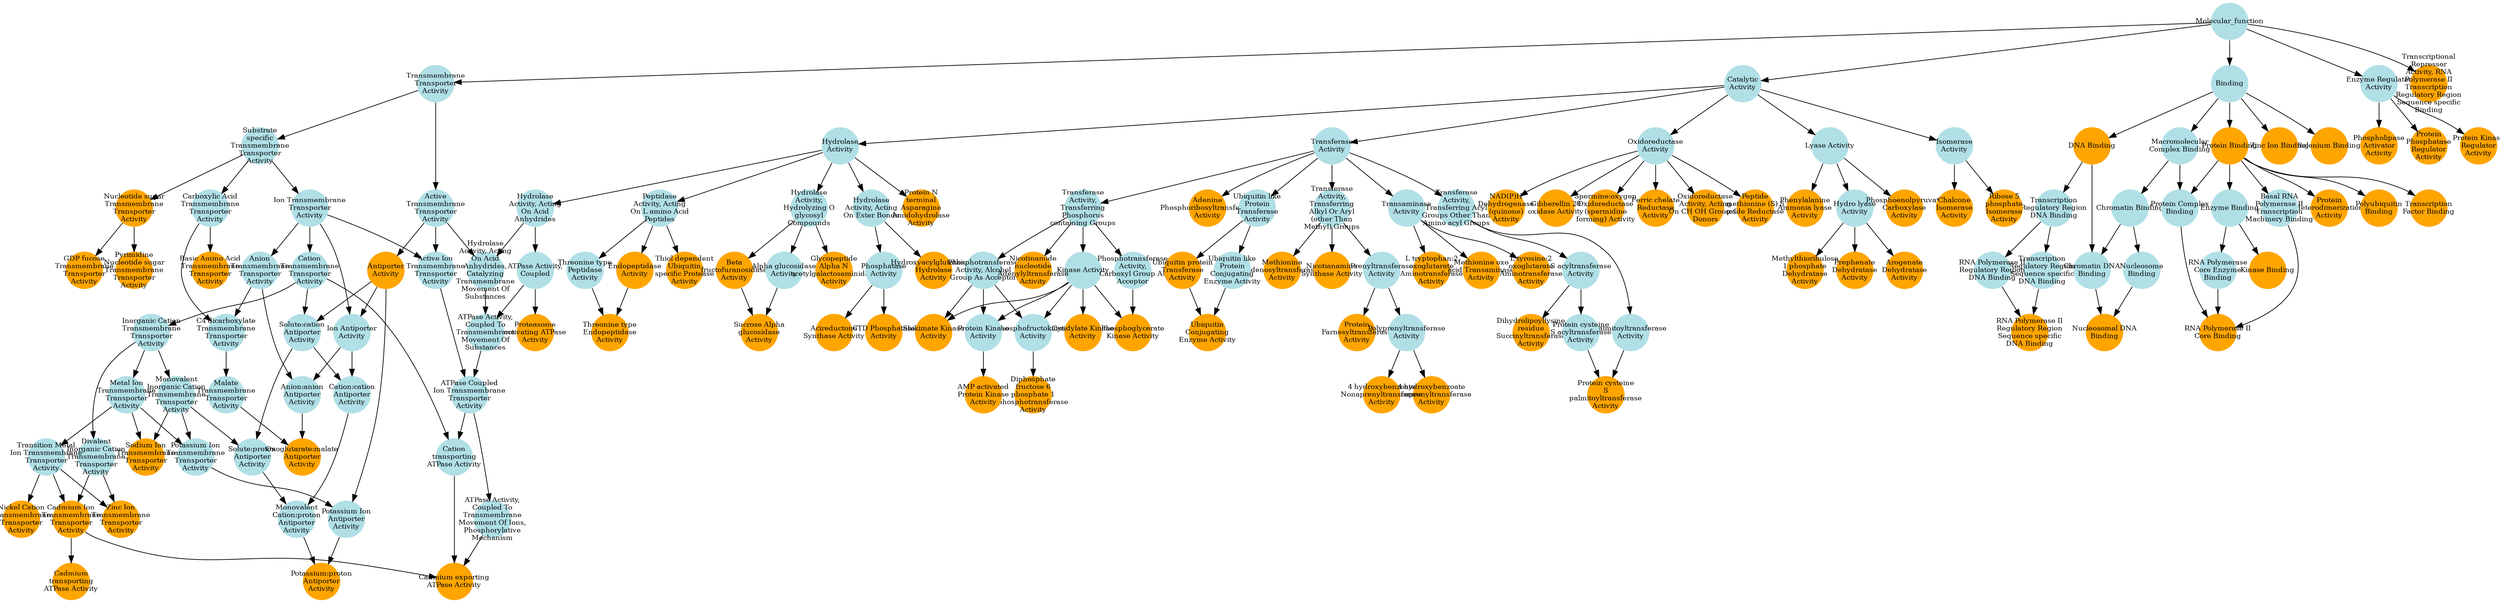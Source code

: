 digraph {
1 [style="filled", fixedsize="true", fontsize="10", shape="circle", width="0.75", fillcolor="powderblue", label="Molecular_function", color="transparent"];
2 [style="filled", fixedsize="true", fontsize="10", shape="circle", width="0.75", fillcolor="powderblue", label="Catalytic
Activity", color="transparent"];
3 [style="filled", fixedsize="true", fontsize="10", shape="circle", width="0.75", fillcolor="powderblue", label="Hydrolase
Activity", color="transparent"];
4 [style="filled", fixedsize="true", fontsize="10", shape="circle", width="0.75", fillcolor="powderblue", label="Peptidase
Activity, Acting
On L amino Acid
Peptides", color="transparent"];
5 [style="filled", fixedsize="true", fontsize="10", shape="circle", width="0.75", fillcolor="orange", label="Endopeptidase
Activity", color="transparent"];
6 [style="filled", fixedsize="true", fontsize="10", shape="circle", width="0.75", fillcolor="powderblue", label="Threonine type
Peptidase
Activity", color="transparent"];
7 [style="filled", fixedsize="true", fontsize="10", shape="circle", width="0.75", fillcolor="orange", label="Threonine type
Endopeptidase
Activity", color="transparent"];
8 [style="filled", fixedsize="true", fontsize="10", shape="circle", width="0.75", fillcolor="powderblue", label="Binding", color="transparent"];
9 [style="filled", fixedsize="true", fontsize="10", shape="circle", width="0.75", fillcolor="powderblue", label="Macromolecular
Complex Binding", color="transparent"];
10 [style="filled", fixedsize="true", fontsize="10", shape="circle", width="0.75", fillcolor="powderblue", label="Chromatin Binding", color="transparent"];
11 [style="filled", fixedsize="true", fontsize="10", shape="circle", width="0.75", fillcolor="orange", label="DNA Binding", color="transparent"];
12 [style="filled", fixedsize="true", fontsize="10", shape="circle", width="0.75", fillcolor="powderblue", label="Chromatin DNA
Binding", color="transparent"];
13 [style="filled", fixedsize="true", fontsize="10", shape="circle", width="0.75", fillcolor="powderblue", label="Nucleosome
Binding", color="transparent"];
14 [style="filled", fixedsize="true", fontsize="10", shape="circle", width="0.75", fillcolor="orange", label="Nucleosomal DNA
Binding", color="transparent"];
15 [style="filled", fixedsize="true", fontsize="10", shape="circle", width="0.75", fillcolor="orange", label="Protein Binding", color="transparent"];
16 [style="filled", fixedsize="true", fontsize="10", shape="circle", width="0.75", fillcolor="orange", label="Protein
Heterodimerization
Activity", color="transparent"];
17 [style="filled", fixedsize="true", fontsize="10", shape="circle", width="0.75", fillcolor="powderblue", label="Transferase
Activity", color="transparent"];
18 [style="filled", fixedsize="true", fontsize="10", shape="circle", width="0.75", fillcolor="powderblue", label="Transferase
Activity,
Transferring
Alkyl Or Aryl
(other Than
Methyl) Groups", color="transparent"];
19 [style="filled", fixedsize="true", fontsize="10", shape="circle", width="0.75", fillcolor="orange", label="Methionine
Adenosyltransferase
Activity", color="transparent"];
20 [style="filled", fixedsize="true", fontsize="10", shape="circle", width="0.75", fillcolor="powderblue", label="Hydrolase
Activity, Acting
On Acid
Anhydrides", color="transparent"];
21 [style="filled", fixedsize="true", fontsize="10", shape="circle", width="0.75", fillcolor="powderblue", label="ATPase Activity,
Coupled", color="transparent"];
22 [style="filled", fixedsize="true", fontsize="10", shape="circle", width="0.75", fillcolor="orange", label="Proteasome
activating ATPase
Activity", color="transparent"];
23 [style="filled", fixedsize="true", fontsize="10", shape="circle", width="0.75", fillcolor="powderblue", label="Transaminase
Activity", color="transparent"];
24 [style="filled", fixedsize="true", fontsize="10", shape="circle", width="0.75", fillcolor="orange", label="L tryptophan:2
oxoglutarate
Aminotransferase
Activity", color="transparent"];
25 [style="filled", fixedsize="true", fontsize="10", shape="circle", width="0.75", fillcolor="powderblue", label="Hydrolase
Activity,
Hydrolyzing O
glycosyl
Compounds", color="transparent"];
26 [style="filled", fixedsize="true", fontsize="10", shape="circle", width="0.75", fillcolor="orange", label="Beta
fructofuranosidase
Activity", color="transparent"];
27 [style="filled", fixedsize="true", fontsize="10", shape="circle", width="0.75", fillcolor="powderblue", label="Alpha glucosidase
Activity", color="transparent"];
28 [style="filled", fixedsize="true", fontsize="10", shape="circle", width="0.75", fillcolor="orange", label="Sucrose Alpha
glucosidase
Activity", color="transparent"];
29 [style="filled", fixedsize="true", fontsize="10", shape="circle", width="0.75", fillcolor="powderblue", label="Transcription
Regulatory Region
DNA Binding", color="transparent"];
30 [style="filled", fixedsize="true", fontsize="10", shape="circle", width="0.75", fillcolor="powderblue", label="Transcription
Regulatory Region
Sequence specific
DNA Binding", color="transparent"];
31 [style="filled", fixedsize="true", fontsize="10", shape="circle", width="0.75", fillcolor="powderblue", label="RNA Polymerase II
Regulatory Region
DNA Binding", color="transparent"];
32 [style="filled", fixedsize="true", fontsize="10", shape="circle", width="0.75", fillcolor="orange", label="RNA Polymerase II
Regulatory Region
Sequence specific
DNA Binding", color="transparent"];
33 [style="filled", fixedsize="true", fontsize="10", shape="circle", width="0.75", fillcolor="powderblue", label="Oxidoreductase
Activity", color="transparent"];
34 [style="filled", fixedsize="true", fontsize="10", shape="circle", width="0.75", fillcolor="orange", label="Ferric chelate
Reductase
Activity", color="transparent"];
35 [style="filled", fixedsize="true", fontsize="10", shape="circle", width="0.75", fillcolor="powderblue", label="Lyase Activity", color="transparent"];
36 [style="filled", fixedsize="true", fontsize="10", shape="circle", width="0.75", fillcolor="orange", label="Phenylalanine
Ammonia lyase
Activity", color="transparent"];
37 [style="filled", fixedsize="true", fontsize="10", shape="circle", width="0.75", fillcolor="powderblue", label="Transferase
Activity,
Transferring Acyl
Groups Other Than
Amino acyl Groups", color="transparent"];
38 [style="filled", fixedsize="true", fontsize="10", shape="circle", width="0.75", fillcolor="powderblue", label="S acyltransferase
Activity", color="transparent"];
39 [style="filled", fixedsize="true", fontsize="10", shape="circle", width="0.75", fillcolor="orange", label="Dihydrolipoyllysine
residue
Succinyltransferase
Activity", color="transparent"];
40 [style="filled", fixedsize="true", fontsize="10", shape="circle", width="0.75", fillcolor="powderblue", label="Transmembrane
Transporter
Activity", color="transparent"];
41 [style="filled", fixedsize="true", fontsize="10", shape="circle", width="0.75", fillcolor="powderblue", label="Active
Transmembrane
Transporter
Activity", color="transparent"];
42 [style="filled", fixedsize="true", fontsize="10", shape="circle", width="0.75", fillcolor="orange", label="Antiporter
Activity", color="transparent"];
43 [style="filled", fixedsize="true", fontsize="10", shape="circle", width="0.75", fillcolor="orange", label="Oxidoreductase
Activity, Acting
On CH OH Group Of
Donors", color="transparent"];
44 [style="filled", fixedsize="true", fontsize="10", shape="circle", width="0.75", fillcolor="orange", label="Methionine oxo
acid Transaminase
Activity", color="transparent"];
45 [style="filled", fixedsize="true", fontsize="10", shape="circle", width="0.75", fillcolor="powderblue", label="Hydrolase
Activity, Acting
On Ester Bonds", color="transparent"];
46 [style="filled", fixedsize="true", fontsize="10", shape="circle", width="0.75", fillcolor="powderblue", label="Phosphatase
Activity", color="transparent"];
47 [style="filled", fixedsize="true", fontsize="10", shape="circle", width="0.75", fillcolor="orange", label="Thiol dependent
Ubiquitin
specific Protease
Activity", color="transparent"];
48 [style="filled", fixedsize="true", fontsize="10", shape="circle", width="0.75", fillcolor="powderblue", label="Enzyme Binding", color="transparent"];
49 [style="filled", fixedsize="true", fontsize="10", shape="circle", width="0.75", fillcolor="orange", label="Kinase Binding", color="transparent"];
50 [style="filled", fixedsize="true", fontsize="10", shape="circle", width="0.75", fillcolor="orange", label="Polyubiquitin
Binding", color="transparent"];
51 [style="filled", fixedsize="true", fontsize="10", shape="circle", width="0.75", fillcolor="orange", label="L tyrosine:2
oxoglutarate
Aminotransferase
Activity", color="transparent"];
52 [style="filled", fixedsize="true", fontsize="10", shape="circle", width="0.75", fillcolor="orange", label="Zinc Ion Binding", color="transparent"];
53 [style="filled", fixedsize="true", fontsize="10", shape="circle", width="0.75", fillcolor="powderblue", label="Transferase
Activity,
Transferring
Phosphorus
containing Groups", color="transparent"];
54 [style="filled", fixedsize="true", fontsize="10", shape="circle", width="0.75", fillcolor="powderblue", label="Phosphotransferase
Activity, Alcohol
Group As Acceptor", color="transparent"];
55 [style="filled", fixedsize="true", fontsize="10", shape="circle", width="0.75", fillcolor="powderblue", label="Kinase Activity", color="transparent"];
56 [style="filled", fixedsize="true", fontsize="10", shape="circle", width="0.75", fillcolor="powderblue", label="Phosphofructokinase
Activity", color="transparent"];
57 [style="filled", fixedsize="true", fontsize="10", shape="circle", width="0.75", fillcolor="orange", label="Diphosphate
fructose 6
phosphate 1
phosphotransferase
Activity", color="transparent"];
58 [style="filled", fixedsize="true", fontsize="10", shape="circle", width="0.75", fillcolor="orange", label="Acireductone
Synthase Activity", color="transparent"];
59 [style="filled", fixedsize="true", fontsize="10", shape="circle", width="0.75", fillcolor="powderblue", label="Hydro lyase
Activity", color="transparent"];
60 [style="filled", fixedsize="true", fontsize="10", shape="circle", width="0.75", fillcolor="orange", label="Methylthioribulose
1 phosphate
Dehydratase
Activity", color="transparent"];
61 [style="filled", fixedsize="true", fontsize="10", shape="circle", width="0.75", fillcolor="powderblue", label="Substrate
specific
Transmembrane
Transporter
Activity", color="transparent"];
62 [style="filled", fixedsize="true", fontsize="10", shape="circle", width="0.75", fillcolor="powderblue", label="Ion Transmembrane
Transporter
Activity", color="transparent"];
63 [style="filled", fixedsize="true", fontsize="10", shape="circle", width="0.75", fillcolor="powderblue", label="Cation
Transmembrane
Transporter
Activity", color="transparent"];
64 [style="filled", fixedsize="true", fontsize="10", shape="circle", width="0.75", fillcolor="powderblue", label="Inorganic Cation
Transmembrane
Transporter
Activity", color="transparent"];
65 [style="filled", fixedsize="true", fontsize="10", shape="circle", width="0.75", fillcolor="powderblue", label="Metal Ion
Transmembrane
Transporter
Activity", color="transparent"];
66 [style="filled", fixedsize="true", fontsize="10", shape="circle", width="0.75", fillcolor="powderblue", label="Transition Metal
Ion Transmembrane
Transporter
Activity", color="transparent"];
67 [style="filled", fixedsize="true", fontsize="10", shape="circle", width="0.75", fillcolor="powderblue", label="Divalent
Inorganic Cation
Transmembrane
Transporter
Activity", color="transparent"];
68 [style="filled", fixedsize="true", fontsize="10", shape="circle", width="0.75", fillcolor="orange", label="Cadmium Ion
Transmembrane
Transporter
Activity", color="transparent"];
69 [style="filled", fixedsize="true", fontsize="10", shape="circle", width="0.75", fillcolor="powderblue", label="Monovalent
Inorganic Cation
Transmembrane
Transporter
Activity", color="transparent"];
70 [style="filled", fixedsize="true", fontsize="10", shape="circle", width="0.75", fillcolor="orange", label="Adenine
Phosphoribosyltransferase
Activity", color="transparent"];
71 [style="filled", fixedsize="true", fontsize="10", shape="circle", width="0.75", fillcolor="powderblue", label="Basal RNA
Polymerase II
Transcription
Machinery Binding", color="transparent"];
72 [style="filled", fixedsize="true", fontsize="10", shape="circle", width="0.75", fillcolor="powderblue", label="Protein Complex
Binding", color="transparent"];
73 [style="filled", fixedsize="true", fontsize="10", shape="circle", width="0.75", fillcolor="powderblue", label="RNA Polymerase
Core Enzyme
Binding", color="transparent"];
74 [style="filled", fixedsize="true", fontsize="10", shape="circle", width="0.75", fillcolor="orange", label="RNA Polymerase II
Core Binding", color="transparent"];
75 [style="filled", fixedsize="true", fontsize="10", shape="circle", width="0.75", fillcolor="orange", label="Glycopeptide
Alpha N
acetylgalactosaminidase
Activity", color="transparent"];
76 [style="filled", fixedsize="true", fontsize="10", shape="circle", width="0.75", fillcolor="powderblue", label="Ubiquitin like
Protein
Transferase
Activity", color="transparent"];
77 [style="filled", fixedsize="true", fontsize="10", shape="circle", width="0.75", fillcolor="orange", label="Ubiquitin protein
Transferase
Activity", color="transparent"];
78 [style="filled", fixedsize="true", fontsize="10", shape="circle", width="0.75", fillcolor="powderblue", label="Ubiquitin like
Protein
Conjugating
Enzyme Activity", color="transparent"];
79 [style="filled", fixedsize="true", fontsize="10", shape="circle", width="0.75", fillcolor="orange", label="Ubiquitin
Conjugating
Enzyme Activity", color="transparent"];
80 [style="filled", fixedsize="true", fontsize="10", shape="circle", width="0.75", fillcolor="orange", label="Selenium Binding", color="transparent"];
81 [style="filled", fixedsize="true", fontsize="10", shape="circle", width="0.75", fillcolor="orange", label="Nickel Cation
Transmembrane
Transporter
Activity", color="transparent"];
82 [style="filled", fixedsize="true", fontsize="10", shape="circle", width="0.75", fillcolor="powderblue", label="Phosphotransferase
Activity,
Carboxyl Group As
Acceptor", color="transparent"];
83 [style="filled", fixedsize="true", fontsize="10", shape="circle", width="0.75", fillcolor="orange", label="Phosphoglycerate
Kinase Activity", color="transparent"];
84 [style="filled", fixedsize="true", fontsize="10", shape="circle", width="0.75", fillcolor="powderblue", label="Carboxylic Acid
Transmembrane
Transporter
Activity", color="transparent"];
85 [style="filled", fixedsize="true", fontsize="10", shape="circle", width="0.75", fillcolor="powderblue", label="Anion
Transmembrane
Transporter
Activity", color="transparent"];
86 [style="filled", fixedsize="true", fontsize="10", shape="circle", width="0.75", fillcolor="powderblue", label="C4 dicarboxylate
Transmembrane
Transporter
Activity", color="transparent"];
87 [style="filled", fixedsize="true", fontsize="10", shape="circle", width="0.75", fillcolor="powderblue", label="Malate
Transmembrane
Transporter
Activity", color="transparent"];
88 [style="filled", fixedsize="true", fontsize="10", shape="circle", width="0.75", fillcolor="powderblue", label="Ion Antiporter
Activity", color="transparent"];
89 [style="filled", fixedsize="true", fontsize="10", shape="circle", width="0.75", fillcolor="powderblue", label="Anion:anion
Antiporter
Activity", color="transparent"];
90 [style="filled", fixedsize="true", fontsize="10", shape="circle", width="0.75", fillcolor="orange", label="Oxoglutarate:malate
Antiporter
Activity", color="transparent"];
91 [style="filled", fixedsize="true", fontsize="10", shape="circle", width="0.75", fillcolor="orange", label="Nucleotide sugar
Transmembrane
Transporter
Activity", color="transparent"];
92 [style="filled", fixedsize="true", fontsize="10", shape="circle", width="0.75", fillcolor="orange", label="Pyrimidine
Nucleotide sugar
Transmembrane
Transporter
Activity", color="transparent"];
93 [style="filled", fixedsize="true", fontsize="10", shape="circle", width="0.75", fillcolor="powderblue", label="Enzyme Regulator
Activity", color="transparent"];
94 [style="filled", fixedsize="true", fontsize="10", shape="circle", width="0.75", fillcolor="orange", label="Phospholipase
Activator
Activity", color="transparent"];
95 [style="filled", fixedsize="true", fontsize="10", shape="circle", width="0.75", fillcolor="orange", label="Zinc Ion
Transmembrane
Transporter
Activity", color="transparent"];
96 [style="filled", fixedsize="true", fontsize="10", shape="circle", width="0.75", fillcolor="orange", label="Sodium Ion
Transmembrane
Transporter
Activity", color="transparent"];
97 [style="filled", fixedsize="true", fontsize="10", shape="circle", width="0.75", fillcolor="powderblue", label="Solute:cation
Antiporter
Activity", color="transparent"];
98 [style="filled", fixedsize="true", fontsize="10", shape="circle", width="0.75", fillcolor="powderblue", label="Solute:proton
Antiporter
Activity", color="transparent"];
99 [style="filled", fixedsize="true", fontsize="10", shape="circle", width="0.75", fillcolor="powderblue", label="Cation:cation
Antiporter
Activity", color="transparent"];
100 [style="filled", fixedsize="true", fontsize="10", shape="circle", width="0.75", fillcolor="powderblue", label="Monovalent
Cation:proton
Antiporter
Activity", color="transparent"];
101 [style="filled", fixedsize="true", fontsize="10", shape="circle", width="0.75", fillcolor="powderblue", label="Potassium Ion
Transmembrane
Transporter
Activity", color="transparent"];
102 [style="filled", fixedsize="true", fontsize="10", shape="circle", width="0.75", fillcolor="powderblue", label="Potassium Ion
Antiporter
Activity", color="transparent"];
103 [style="filled", fixedsize="true", fontsize="10", shape="circle", width="0.75", fillcolor="orange", label="Potassium:proton
Antiporter
Activity", color="transparent"];
104 [style="filled", fixedsize="true", fontsize="10", shape="circle", width="0.75", fillcolor="orange", label="Protein
Phosphatase
Regulator
Activity", color="transparent"];
105 [style="filled", fixedsize="true", fontsize="10", shape="circle", width="0.75", fillcolor="orange", label="Peptide
methionine (S) S
oxide Reductase
Activity", color="transparent"];
106 [style="filled", fixedsize="true", fontsize="10", shape="circle", width="0.75", fillcolor="orange", label="Transcription
Factor Binding", color="transparent"];
107 [style="filled", fixedsize="true", fontsize="10", shape="circle", width="0.75", fillcolor="orange", label="NAD(P)H
Dehydrogenase
(quinone)
Activity", color="transparent"];
108 [style="filled", fixedsize="true", fontsize="10", shape="circle", width="0.75", fillcolor="orange", label="Cytidylate Kinase
Activity", color="transparent"];
109 [style="filled", fixedsize="true", fontsize="10", shape="circle", width="0.75", fillcolor="orange", label="Hydroxyacylglutathione
Hydrolase
Activity", color="transparent"];
110 [style="filled", fixedsize="true", fontsize="10", shape="circle", width="0.75", fillcolor="orange", label="Shikimate Kinase
Activity", color="transparent"];
111 [style="filled", fixedsize="true", fontsize="10", shape="circle", width="0.75", fillcolor="orange", label="Nicotinamide
nucleotide
Adenylyltransferase
Activity", color="transparent"];
112 [style="filled", fixedsize="true", fontsize="10", shape="circle", width="0.75", fillcolor="powderblue", label="Active Ion
Transmembrane
Transporter
Activity", color="transparent"];
113 [style="filled", fixedsize="true", fontsize="10", shape="circle", width="0.75", fillcolor="powderblue", label="Hydrolase
Activity, Acting
On Acid
Anhydrides,
Catalyzing
Transmembrane
Movement Of
Substances", color="transparent"];
114 [style="filled", fixedsize="true", fontsize="10", shape="circle", width="0.75", fillcolor="powderblue", label="ATPase Activity,
Coupled To
Transmembrane
Movement Of
Substances", color="transparent"];
115 [style="filled", fixedsize="true", fontsize="10", shape="circle", width="0.75", fillcolor="powderblue", label="ATPase Coupled
Ion Transmembrane
Transporter
Activity", color="transparent"];
116 [style="filled", fixedsize="true", fontsize="10", shape="circle", width="0.75", fillcolor="powderblue", label="ATPase Activity,
Coupled To
Transmembrane
Movement Of Ions,
Phosphorylative
Mechanism", color="transparent"];
117 [style="filled", fixedsize="true", fontsize="10", shape="circle", width="0.75", fillcolor="powderblue", label="Cation
transporting
ATPase Activity", color="transparent"];
118 [style="filled", fixedsize="true", fontsize="10", shape="circle", width="0.75", fillcolor="orange", label="Cadmium exporting
ATPase Activity", color="transparent"];
119 [style="filled", fixedsize="true", fontsize="10", shape="circle", width="0.75", fillcolor="orange", label="Cadmium
transporting
ATPase Activity", color="transparent"];
120 [style="filled", fixedsize="true", fontsize="10", shape="circle", width="0.75", fillcolor="powderblue", label="Palmitoyltransferase
Activity", color="transparent"];
121 [style="filled", fixedsize="true", fontsize="10", shape="circle", width="0.75", fillcolor="powderblue", label="Protein cysteine
S acyltransferase
Activity", color="transparent"];
122 [style="filled", fixedsize="true", fontsize="10", shape="circle", width="0.75", fillcolor="orange", label="Protein cysteine
S
palmitoyltransferase
Activity", color="transparent"];
123 [style="filled", fixedsize="true", fontsize="10", shape="circle", width="0.75", fillcolor="orange", label="Protein Kinase
Regulator
Activity", color="transparent"];
124 [style="filled", fixedsize="true", fontsize="10", shape="circle", width="0.75", fillcolor="orange", label="Nicotianamine
Synthase Activity", color="transparent"];
125 [style="filled", fixedsize="true", fontsize="10", shape="circle", width="0.75", fillcolor="powderblue", label="Isomerase
Activity", color="transparent"];
126 [style="filled", fixedsize="true", fontsize="10", shape="circle", width="0.75", fillcolor="orange", label="Ribose 5
phosphate
Isomerase
Activity", color="transparent"];
127 [style="filled", fixedsize="true", fontsize="10", shape="circle", width="0.75", fillcolor="orange", label="Gibberellin 20
oxidase Activity", color="transparent"];
128 [style="filled", fixedsize="true", fontsize="10", shape="circle", width="0.75", fillcolor="orange", label="Chalcone
Isomerase
Activity", color="transparent"];
129 [style="filled", fixedsize="true", fontsize="10", shape="circle", width="0.75", fillcolor="orange", label="Basic Amino Acid
Transmembrane
Transporter
Activity", color="transparent"];
130 [style="filled", fixedsize="true", fontsize="10", shape="circle", width="0.75", fillcolor="powderblue", label="Protein Kinase
Activity", color="transparent"];
131 [style="filled", fixedsize="true", fontsize="10", shape="circle", width="0.75", fillcolor="orange", label="AMP activated
Protein Kinase
Activity", color="transparent"];
132 [style="filled", fixedsize="true", fontsize="10", shape="circle", width="0.75", fillcolor="orange", label="Transcriptional
Repressor
Activity, RNA
Polymerase II
Transcription
Regulatory Region
Sequence specific
Binding", color="transparent"];
133 [style="filled", fixedsize="true", fontsize="10", shape="circle", width="0.75", fillcolor="orange", label="CTD Phosphatase
Activity", color="transparent"];
134 [style="filled", fixedsize="true", fontsize="10", shape="circle", width="0.75", fillcolor="orange", label="Protein N
terminal
Asparagine
Amidohydrolase
Activity", color="transparent"];
135 [style="filled", fixedsize="true", fontsize="10", shape="circle", width="0.75", fillcolor="powderblue", label="Prenyltransferase
Activity", color="transparent"];
136 [style="filled", fixedsize="true", fontsize="10", shape="circle", width="0.75", fillcolor="orange", label="Protein
Farnesyltransferase
Activity", color="transparent"];
137 [style="filled", fixedsize="true", fontsize="10", shape="circle", width="0.75", fillcolor="orange", label="Spermine:oxygen
Oxidoreductase
(spermidine
forming) Activity", color="transparent"];
138 [style="filled", fixedsize="true", fontsize="10", shape="circle", width="0.75", fillcolor="powderblue", label="Polyprenyltransferase
Activity", color="transparent"];
139 [style="filled", fixedsize="true", fontsize="10", shape="circle", width="0.75", fillcolor="orange", label="4 hydroxybenzoate
Decaprenyltransferase
Activity", color="transparent"];
140 [style="filled", fixedsize="true", fontsize="10", shape="circle", width="0.75", fillcolor="orange", label="4 hydroxybenzoate
Nonaprenyltransferase
Activity", color="transparent"];
141 [style="filled", fixedsize="true", fontsize="10", shape="circle", width="0.75", fillcolor="orange", label="Prephenate
Dehydratase
Activity", color="transparent"];
142 [style="filled", fixedsize="true", fontsize="10", shape="circle", width="0.75", fillcolor="orange", label="Arogenate
Dehydratase
Activity", color="transparent"];
143 [style="filled", fixedsize="true", fontsize="10", shape="circle", width="0.75", fillcolor="orange", label="GDP fucose
Transmembrane
Transporter
Activity", color="transparent"];
144 [style="filled", fixedsize="true", fontsize="10", shape="circle", width="0.75", fillcolor="orange", label="Phosphoenolpyruvate
Carboxylase
Activity", color="transparent"];
1 -> 2 [color="#000000", lty="solid"];
2 -> 3 [color="#000000", lty="solid"];
3 -> 4 [color="#000000", lty="solid"];
4 -> 5 [color="#000000", lty="solid"];
4 -> 6 [color="#000000", lty="solid"];
5 -> 7 [color="#000000", lty="solid"];
6 -> 7 [color="#000000", lty="solid"];
1 -> 8 [color="#000000", lty="solid"];
8 -> 9 [color="#000000", lty="solid"];
9 -> 10 [color="#000000", lty="solid"];
8 -> 11 [color="#000000", lty="solid"];
10 -> 12 [color="#000000", lty="solid"];
11 -> 12 [color="#000000", lty="solid"];
10 -> 13 [color="#000000", lty="solid"];
12 -> 14 [color="#000000", lty="solid"];
13 -> 14 [color="#000000", lty="solid"];
8 -> 15 [color="#000000", lty="solid"];
15 -> 16 [color="#000000", lty="solid"];
2 -> 17 [color="#000000", lty="solid"];
17 -> 18 [color="#000000", lty="solid"];
18 -> 19 [color="#000000", lty="solid"];
3 -> 20 [color="#000000", lty="solid"];
20 -> 21 [color="#000000", lty="solid"];
21 -> 22 [color="#000000", lty="solid"];
17 -> 23 [color="#000000", lty="solid"];
23 -> 24 [color="#000000", lty="solid"];
3 -> 25 [color="#000000", lty="solid"];
25 -> 26 [color="#000000", lty="solid"];
25 -> 27 [color="#000000", lty="solid"];
26 -> 28 [color="#000000", lty="solid"];
27 -> 28 [color="#000000", lty="solid"];
11 -> 29 [color="#000000", lty="solid"];
29 -> 30 [color="#000000", lty="solid"];
29 -> 31 [color="#000000", lty="solid"];
30 -> 32 [color="#000000", lty="solid"];
31 -> 32 [color="#000000", lty="solid"];
2 -> 33 [color="#000000", lty="solid"];
33 -> 34 [color="#000000", lty="solid"];
2 -> 35 [color="#000000", lty="solid"];
35 -> 36 [color="#000000", lty="solid"];
17 -> 37 [color="#000000", lty="solid"];
37 -> 38 [color="#000000", lty="solid"];
38 -> 39 [color="#000000", lty="solid"];
1 -> 40 [color="#000000", lty="solid"];
40 -> 41 [color="#000000", lty="solid"];
41 -> 42 [color="#000000", lty="solid"];
33 -> 43 [color="#000000", lty="solid"];
23 -> 44 [color="#000000", lty="solid"];
3 -> 45 [color="#000000", lty="solid"];
45 -> 46 [color="#000000", lty="solid"];
4 -> 47 [color="#000000", lty="solid"];
15 -> 48 [color="#000000", lty="solid"];
48 -> 49 [color="#000000", lty="solid"];
15 -> 50 [color="#000000", lty="solid"];
23 -> 51 [color="#000000", lty="solid"];
8 -> 52 [color="#000000", lty="solid"];
17 -> 53 [color="#000000", lty="solid"];
53 -> 54 [color="#000000", lty="solid"];
53 -> 55 [color="#000000", lty="solid"];
54 -> 56 [color="#000000", lty="solid"];
55 -> 56 [color="#000000", lty="solid"];
56 -> 57 [color="#000000", lty="solid"];
46 -> 58 [color="#000000", lty="solid"];
35 -> 59 [color="#000000", lty="solid"];
59 -> 60 [color="#000000", lty="solid"];
40 -> 61 [color="#000000", lty="solid"];
61 -> 62 [color="#000000", lty="solid"];
62 -> 63 [color="#000000", lty="solid"];
63 -> 64 [color="#000000", lty="solid"];
64 -> 65 [color="#000000", lty="solid"];
65 -> 66 [color="#000000", lty="solid"];
64 -> 67 [color="#000000", lty="solid"];
66 -> 68 [color="#000000", lty="solid"];
67 -> 68 [color="#000000", lty="solid"];
64 -> 69 [color="#000000", lty="solid"];
17 -> 70 [color="#000000", lty="solid"];
15 -> 71 [color="#000000", lty="solid"];
9 -> 72 [color="#000000", lty="solid"];
15 -> 72 [color="#000000", lty="solid"];
48 -> 73 [color="#000000", lty="solid"];
71 -> 74 [color="#000000", lty="solid"];
72 -> 74 [color="#000000", lty="solid"];
73 -> 74 [color="#000000", lty="solid"];
25 -> 75 [color="#000000", lty="solid"];
17 -> 76 [color="#000000", lty="solid"];
76 -> 77 [color="#000000", lty="solid"];
76 -> 78 [color="#000000", lty="solid"];
77 -> 79 [color="#000000", lty="solid"];
78 -> 79 [color="#000000", lty="solid"];
8 -> 80 [color="#000000", lty="solid"];
66 -> 81 [color="#000000", lty="solid"];
53 -> 82 [color="#000000", lty="solid"];
55 -> 83 [color="#000000", lty="solid"];
82 -> 83 [color="#000000", lty="solid"];
61 -> 84 [color="#000000", lty="solid"];
62 -> 85 [color="#000000", lty="solid"];
84 -> 86 [color="#000000", lty="solid"];
85 -> 86 [color="#000000", lty="solid"];
86 -> 87 [color="#000000", lty="solid"];
42 -> 88 [color="#000000", lty="solid"];
62 -> 88 [color="#000000", lty="solid"];
85 -> 89 [color="#000000", lty="solid"];
88 -> 89 [color="#000000", lty="solid"];
87 -> 90 [color="#000000", lty="solid"];
89 -> 90 [color="#000000", lty="solid"];
61 -> 91 [color="#000000", lty="solid"];
91 -> 92 [color="#000000", lty="solid"];
1 -> 93 [color="#000000", lty="solid"];
93 -> 94 [color="#000000", lty="solid"];
66 -> 95 [color="#000000", lty="solid"];
67 -> 95 [color="#000000", lty="solid"];
65 -> 96 [color="#000000", lty="solid"];
69 -> 96 [color="#000000", lty="solid"];
42 -> 97 [color="#000000", lty="solid"];
63 -> 97 [color="#000000", lty="solid"];
69 -> 98 [color="#000000", lty="solid"];
97 -> 98 [color="#000000", lty="solid"];
88 -> 99 [color="#000000", lty="solid"];
97 -> 99 [color="#000000", lty="solid"];
98 -> 100 [color="#000000", lty="solid"];
99 -> 100 [color="#000000", lty="solid"];
65 -> 101 [color="#000000", lty="solid"];
69 -> 101 [color="#000000", lty="solid"];
42 -> 102 [color="#000000", lty="solid"];
101 -> 102 [color="#000000", lty="solid"];
100 -> 103 [color="#000000", lty="solid"];
102 -> 103 [color="#000000", lty="solid"];
93 -> 104 [color="#000000", lty="solid"];
33 -> 105 [color="#000000", lty="solid"];
15 -> 106 [color="#000000", lty="solid"];
33 -> 107 [color="#000000", lty="solid"];
55 -> 108 [color="#000000", lty="solid"];
45 -> 109 [color="#000000", lty="solid"];
54 -> 110 [color="#000000", lty="solid"];
55 -> 110 [color="#000000", lty="solid"];
53 -> 111 [color="#000000", lty="solid"];
41 -> 112 [color="#000000", lty="solid"];
62 -> 112 [color="#000000", lty="solid"];
20 -> 113 [color="#000000", lty="solid"];
41 -> 113 [color="#000000", lty="solid"];
21 -> 114 [color="#000000", lty="solid"];
113 -> 114 [color="#000000", lty="solid"];
112 -> 115 [color="#000000", lty="solid"];
114 -> 115 [color="#000000", lty="solid"];
115 -> 116 [color="#000000", lty="solid"];
63 -> 117 [color="#000000", lty="solid"];
115 -> 117 [color="#000000", lty="solid"];
68 -> 118 [color="#000000", lty="solid"];
116 -> 118 [color="#000000", lty="solid"];
117 -> 118 [color="#000000", lty="solid"];
68 -> 119 [color="#000000", lty="solid"];
37 -> 120 [color="#000000", lty="solid"];
38 -> 121 [color="#000000", lty="solid"];
120 -> 122 [color="#000000", lty="solid"];
121 -> 122 [color="#000000", lty="solid"];
93 -> 123 [color="#000000", lty="solid"];
18 -> 124 [color="#000000", lty="solid"];
2 -> 125 [color="#000000", lty="solid"];
125 -> 126 [color="#000000", lty="solid"];
33 -> 127 [color="#000000", lty="solid"];
125 -> 128 [color="#000000", lty="solid"];
84 -> 129 [color="#000000", lty="solid"];
54 -> 130 [color="#000000", lty="solid"];
55 -> 130 [color="#000000", lty="solid"];
130 -> 131 [color="#000000", lty="solid"];
1 -> 132 [color="#000000", lty="solid"];
46 -> 133 [color="#000000", lty="solid"];
3 -> 134 [color="#000000", lty="solid"];
18 -> 135 [color="#000000", lty="solid"];
135 -> 136 [color="#000000", lty="solid"];
33 -> 137 [color="#000000", lty="solid"];
135 -> 138 [color="#000000", lty="solid"];
138 -> 139 [color="#000000", lty="solid"];
138 -> 140 [color="#000000", lty="solid"];
59 -> 141 [color="#000000", lty="solid"];
59 -> 142 [color="#000000", lty="solid"];
91 -> 143 [color="#000000", lty="solid"];
35 -> 144 [color="#000000", lty="solid"];
}
